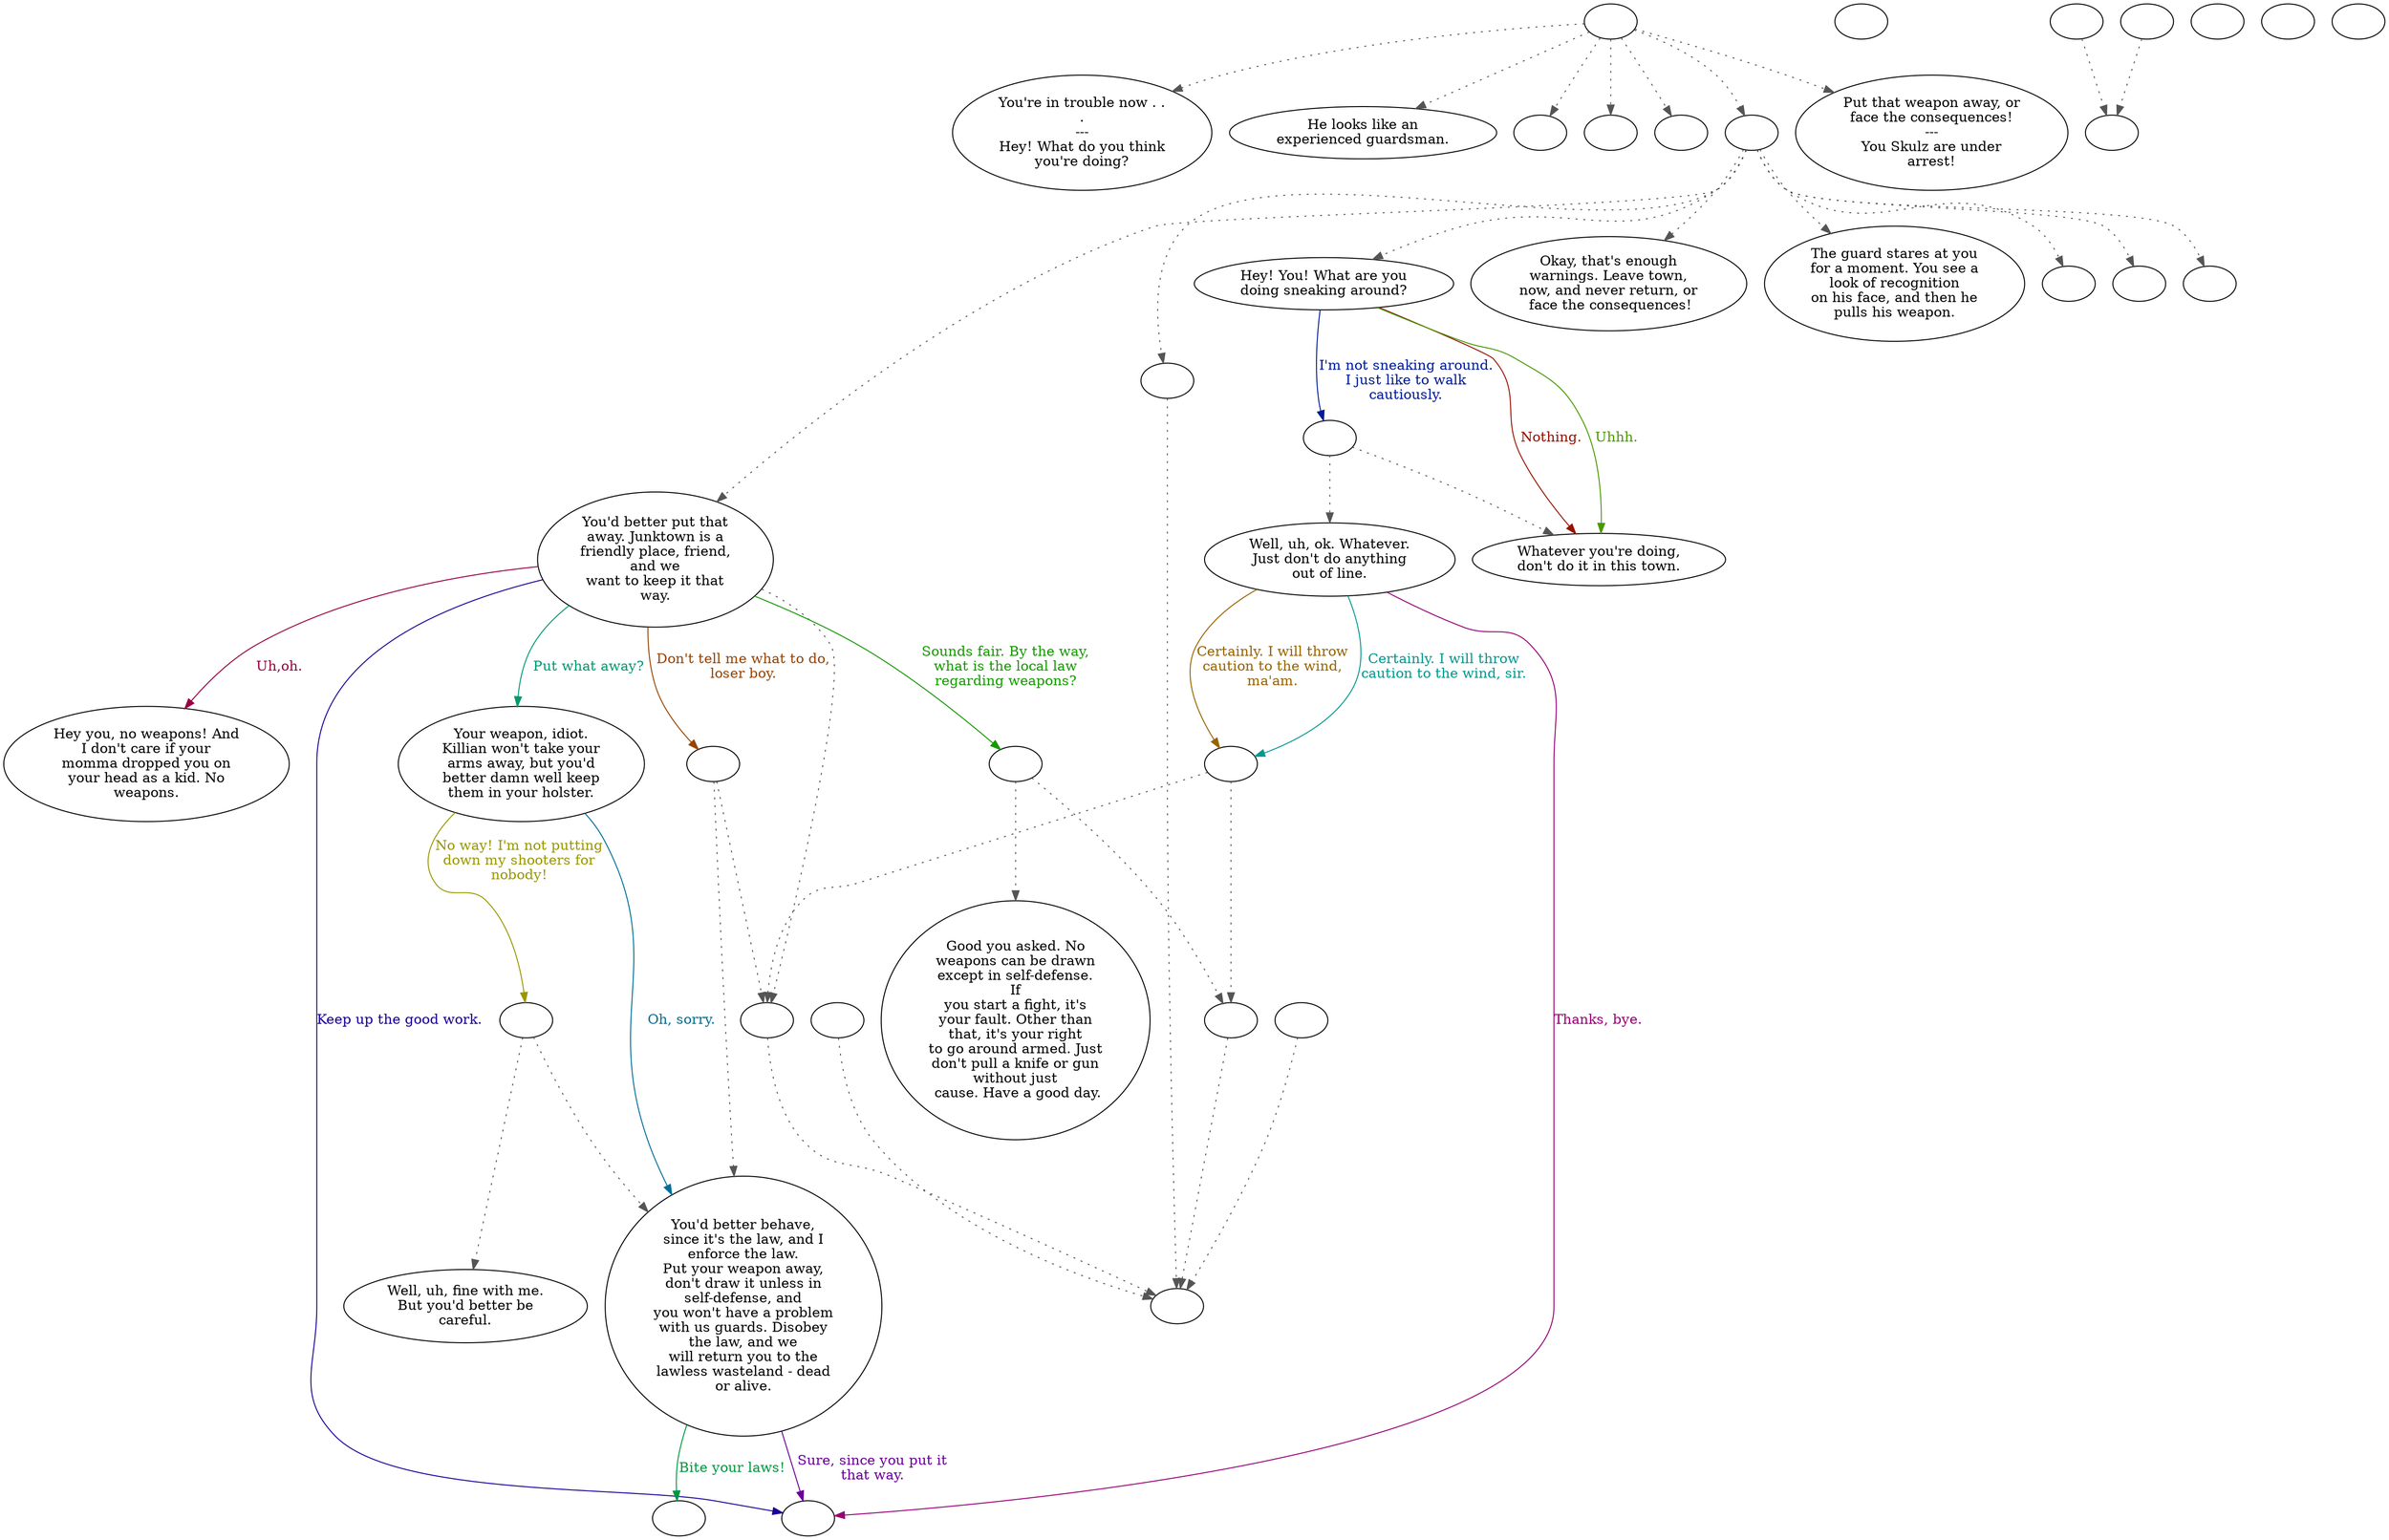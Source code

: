 digraph JTGENGRD {
  "start" [style=filled       fillcolor="#FFFFFF"       color="#000000"]
  "start" -> "critter_p_proc" [style=dotted color="#555555"]
  "start" -> "description_p_proc" [style=dotted color="#555555"]
  "start" -> "destroy_p_proc" [style=dotted color="#555555"]
  "start" -> "map_enter_p_proc" [style=dotted color="#555555"]
  "start" -> "pickup_p_proc" [style=dotted color="#555555"]
  "start" -> "talk_p_proc" [style=dotted color="#555555"]
  "start" -> "timed_event_p_proc" [style=dotted color="#555555"]
  "start" [label=""]
  "critter_p_proc" [style=filled       fillcolor="#FFFFFF"       color="#000000"]
  "critter_p_proc" [label="You're in trouble now . .\n.\n---\nHey! What do you think\nyou're doing?"]
  "description_p_proc" [style=filled       fillcolor="#FFFFFF"       color="#000000"]
  "description_p_proc" [label="He looks like an\nexperienced guardsman."]
  "destroy_p_proc" [style=filled       fillcolor="#FFFFFF"       color="#000000"]
  "destroy_p_proc" [label=""]
  "map_enter_p_proc" [style=filled       fillcolor="#FFFFFF"       color="#000000"]
  "map_enter_p_proc" [label=""]
  "pickup_p_proc" [style=filled       fillcolor="#FFFFFF"       color="#000000"]
  "pickup_p_proc" [label=""]
  "talk_p_proc" [style=filled       fillcolor="#FFFFFF"       color="#000000"]
  "talk_p_proc" -> "get_reaction" [style=dotted color="#555555"]
  "talk_p_proc" -> "JTGenGrd18" [style=dotted color="#555555"]
  "talk_p_proc" -> "JTGenGrd00" [style=dotted color="#555555"]
  "talk_p_proc" -> "JTGenGrd06" [style=dotted color="#555555"]
  "talk_p_proc" -> "JTGenGrd19" [style=dotted color="#555555"]
  "talk_p_proc" -> "JTGenGrd09" [style=dotted color="#555555"]
  "talk_p_proc" -> "JTGenGrd16" [style=dotted color="#555555"]
  "talk_p_proc" -> "JTGenGrd20" [style=dotted color="#555555"]
  "talk_p_proc" [label=""]
  "timed_event_p_proc" [style=filled       fillcolor="#FFFFFF"       color="#000000"]
  "timed_event_p_proc" [label="Put that weapon away, or\nface the consequences!\n---\nYou Skulz are under\narrest!"]
  "damage_p_proc" [style=filled       fillcolor="#FFFFFF"       color="#000000"]
  "damage_p_proc" [label=""]
  "JTGenGrd00" [style=filled       fillcolor="#FFFFFF"       color="#000000"]
  "JTGenGrd00" -> "DownReact" [style=dotted color="#555555"]
  "JTGenGrd00" [label="You'd better put that\naway. Junktown is a\nfriendly place, friend,\nand we\nwant to keep it that\nway."]
  "JTGenGrd00" -> "JTGenGrd01" [label="Put what away?" color="#009971" fontcolor="#009971"]
  "JTGenGrd00" -> "JTGenGrd00a" [label="Don't tell me what to do,\nloser boy." color="#994400" fontcolor="#994400"]
  "JTGenGrd00" -> "JTGenGrdEnd" [label="Keep up the good work." color="#180099" fontcolor="#180099"]
  "JTGenGrd00" -> "JTGenGrd00b" [label="Sounds fair. By the way,\nwhat is the local law\nregarding weapons?" color="#159900" fontcolor="#159900"]
  "JTGenGrd00" -> "JTGenGrd05" [label="Uh,oh." color="#990042" fontcolor="#990042"]
  "JTGenGrd00a" [style=filled       fillcolor="#FFFFFF"       color="#000000"]
  "JTGenGrd00a" -> "DownReact" [style=dotted color="#555555"]
  "JTGenGrd00a" -> "JTGenGrd02" [style=dotted color="#555555"]
  "JTGenGrd00a" [label=""]
  "JTGenGrd00b" [style=filled       fillcolor="#FFFFFF"       color="#000000"]
  "JTGenGrd00b" -> "UpReact" [style=dotted color="#555555"]
  "JTGenGrd00b" -> "JTGenGrd04" [style=dotted color="#555555"]
  "JTGenGrd00b" [label=""]
  "JTGenGrd01" [style=filled       fillcolor="#FFFFFF"       color="#000000"]
  "JTGenGrd01" [label="Your weapon, idiot.\nKillian won't take your\narms away, but you'd\nbetter damn well keep\nthem in your holster."]
  "JTGenGrd01" -> "JTGenGrd02" [label="Oh, sorry." color="#006E99" fontcolor="#006E99"]
  "JTGenGrd01" -> "JTGenGrd01a" [label="No way! I'm not putting\ndown my shooters for\nnobody!" color="#999700" fontcolor="#999700"]
  "JTGenGrd01a" [style=filled       fillcolor="#FFFFFF"       color="#000000"]
  "JTGenGrd01a" -> "JTGenGrd03" [style=dotted color="#555555"]
  "JTGenGrd01a" -> "JTGenGrd02" [style=dotted color="#555555"]
  "JTGenGrd01a" [label=""]
  "JTGenGrd02" [style=filled       fillcolor="#FFFFFF"       color="#000000"]
  "JTGenGrd02" [label="You'd better behave,\nsince it's the law, and I\nenforce the law.\nPut your weapon away,\ndon't draw it unless in\nself-defense, and\nyou won't have a problem\nwith us guards. Disobey\nthe law, and we\nwill return you to the\nlawless wasteland - dead\nor alive."]
  "JTGenGrd02" -> "JTGenGrdEnd" [label="Sure, since you put it\nthat way." color="#6A0099" fontcolor="#6A0099"]
  "JTGenGrd02" -> "JTGenGrd02a" [label="Bite your laws!" color="#00993E" fontcolor="#00993E"]
  "JTGenGrd02a" [style=filled       fillcolor="#FFFFFF"       color="#000000"]
  "JTGenGrd02a" [label=""]
  "JTGenGrd03" [style=filled       fillcolor="#FFFFFF"       color="#000000"]
  "JTGenGrd03" [label="Well, uh, fine with me.\nBut you'd better be\ncareful."]
  "JTGenGrd04" [style=filled       fillcolor="#FFFFFF"       color="#000000"]
  "JTGenGrd04" [label="Good you asked. No\nweapons can be drawn\nexcept in self-defense.\nIf\nyou start a fight, it's\nyour fault. Other than\nthat, it's your right\nto go around armed. Just\ndon't pull a knife or gun\nwithout just\n cause. Have a good day."]
  "JTGenGrd05" [style=filled       fillcolor="#FFFFFF"       color="#000000"]
  "JTGenGrd05" [label="Hey you, no weapons! And\nI don't care if your\nmomma dropped you on\nyour head as a kid. No\nweapons."]
  "JTGenGrd06" [style=filled       fillcolor="#FFFFFF"       color="#000000"]
  "JTGenGrd06" [label="Hey! You! What are you\ndoing sneaking around?"]
  "JTGenGrd06" -> "JTGenGrd07" [label="Nothing." color="#991100" fontcolor="#991100"]
  "JTGenGrd06" -> "JTGenGrd06a" [label="I'm not sneaking around.\nI just like to walk\ncautiously." color="#001C99" fontcolor="#001C99"]
  "JTGenGrd06" -> "JTGenGrd07" [label="Uhhh." color="#489900" fontcolor="#489900"]
  "JTGenGrd06a" [style=filled       fillcolor="#FFFFFF"       color="#000000"]
  "JTGenGrd06a" -> "JTGenGrd08" [style=dotted color="#555555"]
  "JTGenGrd06a" -> "JTGenGrd07" [style=dotted color="#555555"]
  "JTGenGrd06a" [label=""]
  "JTGenGrd07" [style=filled       fillcolor="#FFFFFF"       color="#000000"]
  "JTGenGrd07" [label="Whatever you're doing,\ndon't do it in this town."]
  "JTGenGrd08" [style=filled       fillcolor="#FFFFFF"       color="#000000"]
  "JTGenGrd08" [label="Well, uh, ok. Whatever.\nJust don't do anything\nout of line."]
  "JTGenGrd08" -> "JTGenGrdEnd" [label="Thanks, bye." color="#990075" fontcolor="#990075"]
  "JTGenGrd08" -> "JTGenGrd08a" [label="Certainly. I will throw\ncaution to the wind, sir." color="#009990" fontcolor="#009990"]
  "JTGenGrd08" -> "JTGenGrd08a" [label="Certainly. I will throw\ncaution to the wind,\nma'am." color="#996400" fontcolor="#996400"]
  "JTGenGrd08a" [style=filled       fillcolor="#FFFFFF"       color="#000000"]
  "JTGenGrd08a" -> "DownReact" [style=dotted color="#555555"]
  "JTGenGrd08a" -> "UpReact" [style=dotted color="#555555"]
  "JTGenGrd08a" [label=""]
  "JTGenGrd09" [style=filled       fillcolor="#FFFFFF"       color="#000000"]
  "JTGenGrd09" [label=""]
  "JTGenGrd16" [style=filled       fillcolor="#FFFFFF"       color="#000000"]
  "JTGenGrd16" [label=""]
  "JTGenGrd18" [style=filled       fillcolor="#FFFFFF"       color="#000000"]
  "JTGenGrd18" [label="Okay, that's enough\nwarnings. Leave town,\nnow, and never return, or\n face the consequences!"]
  "JTGenGrd19" [style=filled       fillcolor="#FFFFFF"       color="#000000"]
  "JTGenGrd19" [label="The guard stares at you\nfor a moment. You see a\nlook of recognition\non his face, and then he\npulls his weapon."]
  "JTGenGrd20" [style=filled       fillcolor="#FFFFFF"       color="#000000"]
  "JTGenGrd20" [label=""]
  "JTGenGrdEnd" [style=filled       fillcolor="#FFFFFF"       color="#000000"]
  "JTGenGrdEnd" [label=""]
  "get_reaction" [style=filled       fillcolor="#FFFFFF"       color="#000000"]
  "get_reaction" -> "ReactToLevel" [style=dotted color="#555555"]
  "get_reaction" [label=""]
  "ReactToLevel" [style=filled       fillcolor="#FFFFFF"       color="#000000"]
  "ReactToLevel" [label=""]
  "LevelToReact" [style=filled       fillcolor="#FFFFFF"       color="#000000"]
  "LevelToReact" [label=""]
  "UpReact" [style=filled       fillcolor="#FFFFFF"       color="#000000"]
  "UpReact" -> "ReactToLevel" [style=dotted color="#555555"]
  "UpReact" [label=""]
  "DownReact" [style=filled       fillcolor="#FFFFFF"       color="#000000"]
  "DownReact" -> "ReactToLevel" [style=dotted color="#555555"]
  "DownReact" [label=""]
  "BottomReact" [style=filled       fillcolor="#FFFFFF"       color="#000000"]
  "BottomReact" [label=""]
  "TopReact" [style=filled       fillcolor="#FFFFFF"       color="#000000"]
  "TopReact" [label=""]
  "BigUpReact" [style=filled       fillcolor="#FFFFFF"       color="#000000"]
  "BigUpReact" -> "ReactToLevel" [style=dotted color="#555555"]
  "BigUpReact" [label=""]
  "BigDownReact" [style=filled       fillcolor="#FFFFFF"       color="#000000"]
  "BigDownReact" -> "ReactToLevel" [style=dotted color="#555555"]
  "BigDownReact" [label=""]
  "UpReactLevel" [style=filled       fillcolor="#FFFFFF"       color="#000000"]
  "UpReactLevel" -> "LevelToReact" [style=dotted color="#555555"]
  "UpReactLevel" [label=""]
  "DownReactLevel" [style=filled       fillcolor="#FFFFFF"       color="#000000"]
  "DownReactLevel" -> "LevelToReact" [style=dotted color="#555555"]
  "DownReactLevel" [label=""]
  "Goodbyes" [style=filled       fillcolor="#FFFFFF"       color="#000000"]
  "Goodbyes" [label=""]
}